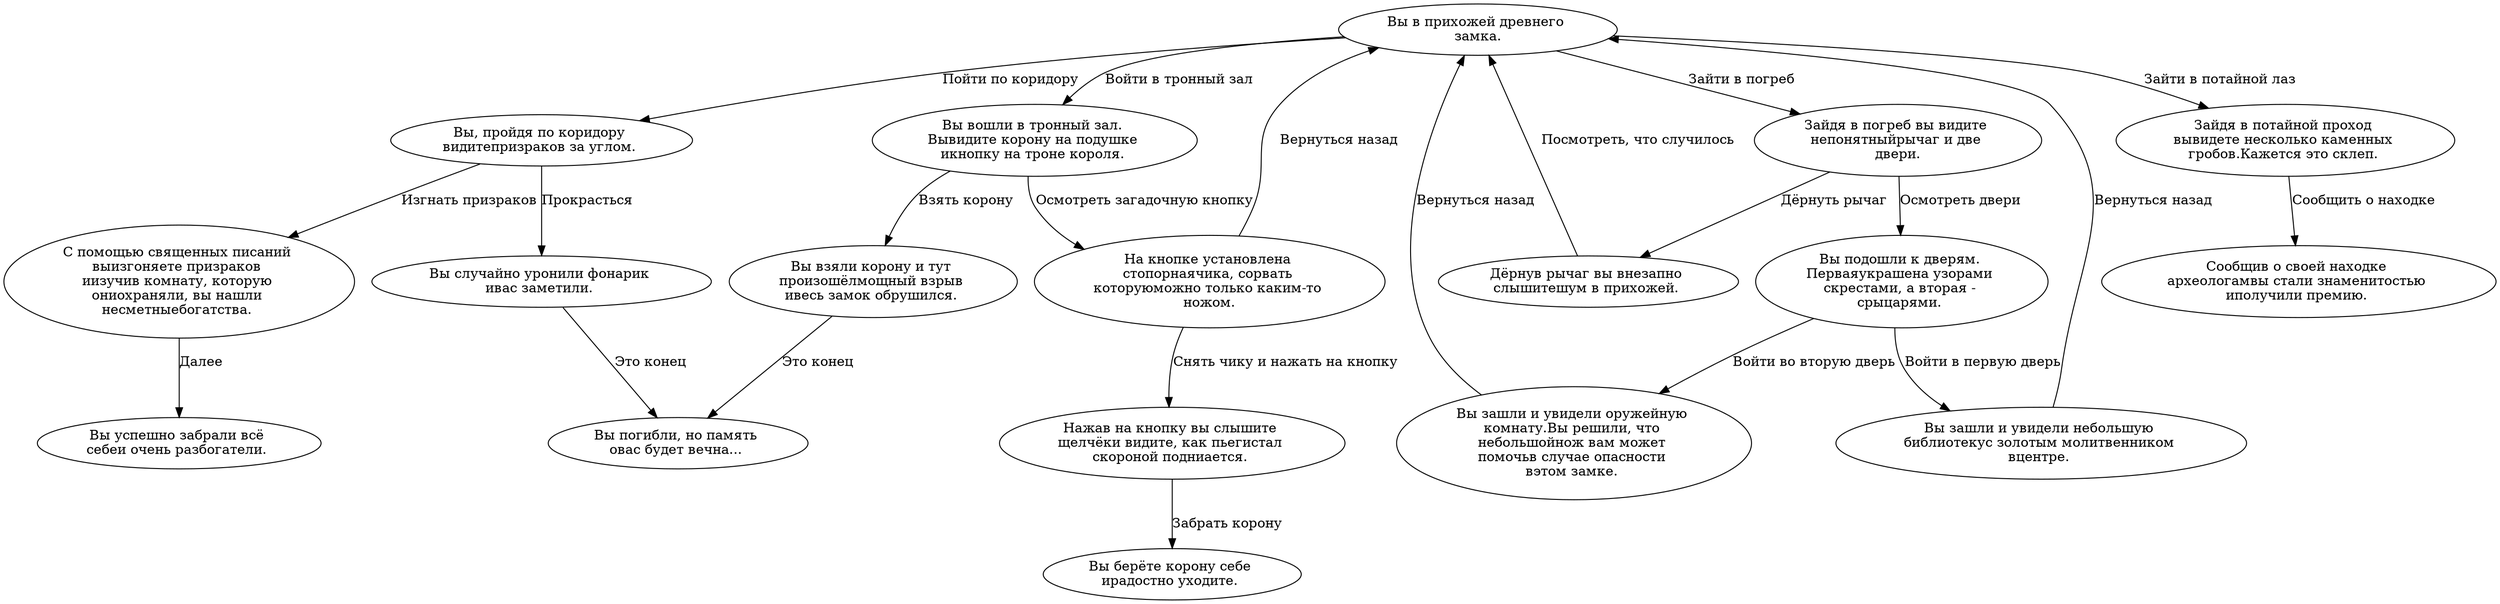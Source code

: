 // Your graph
digraph "Graph for bot" {
	0 [label="Вы в прихожей древнего 
замка."]
	1 [label="Вы, пройдя по коридору 
видитепризраков за углом. "]
	2 [label="Вы вошли в тронный зал. 
Вывидите корону на подушке 
икнопку на троне короля. "]
	3 [label="Зайдя в погреб вы видите 
непонятныйрычаг и две 
двери."]
	4 [label="Зайдя в потайной проход 
вывидете несколько каменных 
гробов.Кажется это склеп. "]
	5 [label="Сообщив о своей находке 
археологамвы стали знаменитостью 
иполучили премию. "]
	6 [label="С помощью священных писаний 
выизгоняете призраков 
иизучив комнату, которую 
ониохраняли, вы нашли 
несметныебогатства. "]
	7 [label="Вы случайно уронили фонарик 
ивас заметили. "]
	8 [label="Вы взяли корону и тут 
произошёлмощный взрыв 
ивесь замок обрушился. "]
	9 [label="На кнопке установлена 
стопорнаячика, сорвать 
которуюможно только каким-то 
ножом."]
	10 [label="Дёрнув рычаг вы внезапно 
слышитешум в прихожей. "]
	11 [label="Вы подошли к дверям. 
Перваяукрашена узорами 
скрестами, а вторая - 
срыцарями. "]
	12 [label="Вы успешно забрали всё 
себеи очень разбогатели. "]
	13 [label="Нажав на кнопку вы слышите 
щелчёки видите, как пьегистал 
скороной подниается. "]
	14 [label="Вы зашли и увидели небольшую 
библиотекус золотым молитвенником 
вцентре. "]
	15 [label="Вы зашли и увидели оружейную 
комнату.Вы решили, что 
небольшойнож вам может 
помочьв случае опасности 
вэтом замке. "]
	16 [label="Вы погибли, но память 
овас будет вечна... "]
	17 [label="Вы берёте корону себе 
ирадостно уходите. "]
	0 -> 1 [label="Пойти по коридору"]
	0 -> 2 [label="Войти в тронный зал"]
	0 -> 3 [label="Зайти в погреб"]
	0 -> 4 [label="Зайти в потайной лаз"]
	1 -> 6 [label="Изгнать призраков"]
	1 -> 7 [label="Прокрасться"]
	2 -> 8 [label="Взять корону"]
	2 -> 9 [label="Осмотреть загадочную кнопку"]
	3 -> 10 [label="Дёрнуть рычаг"]
	3 -> 11 [label="Осмотреть двери"]
	4 -> 5 [label="Сообщить о находке"]
	6 -> 12 [label="Далее"]
	7 -> 16 [label="Это конец"]
	8 -> 16 [label="Это конец"]
	9 -> 13 [label="Снять чику и нажать на кнопку"]
	9 -> 0 [label="Вернуться назад"]
	10 -> 0 [label="Посмотреть, что случилось"]
	11 -> 14 [label="Войти в первую дверь"]
	11 -> 15 [label="Войти во вторую дверь"]
	13 -> 17 [label="Забрать корону"]
	14 -> 0 [label="Вернуться назад"]
	15 -> 0 [label="Вернуться назад"]
}
